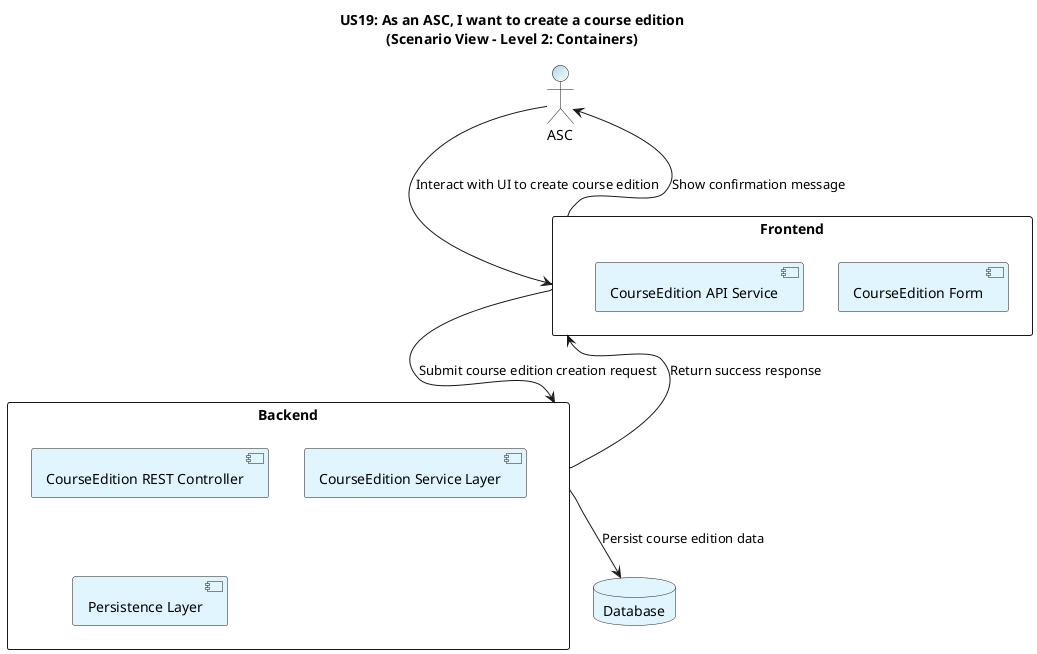 @startuml
title US19: As an ASC, I want to create a course edition\n(Scenario View - Level 2: Containers)

actor ASC #LightBlue/White

rectangle Frontend {
  [CourseEdition Form] #E1F5FE
  [CourseEdition API Service] #E1F5FE
}

rectangle Backend {
  [CourseEdition REST Controller] #E1F5FE
  [CourseEdition Service Layer] #E1F5FE
  [Persistence Layer] #E1F5FE
}

database Database #E1F5FE

ASC --> Frontend : Interact with UI to create course edition
Frontend --> Backend : Submit course edition creation request
Backend --> Database : Persist course edition data
Backend --> Frontend : Return success response
Frontend --> ASC : Show confirmation message

@enduml

